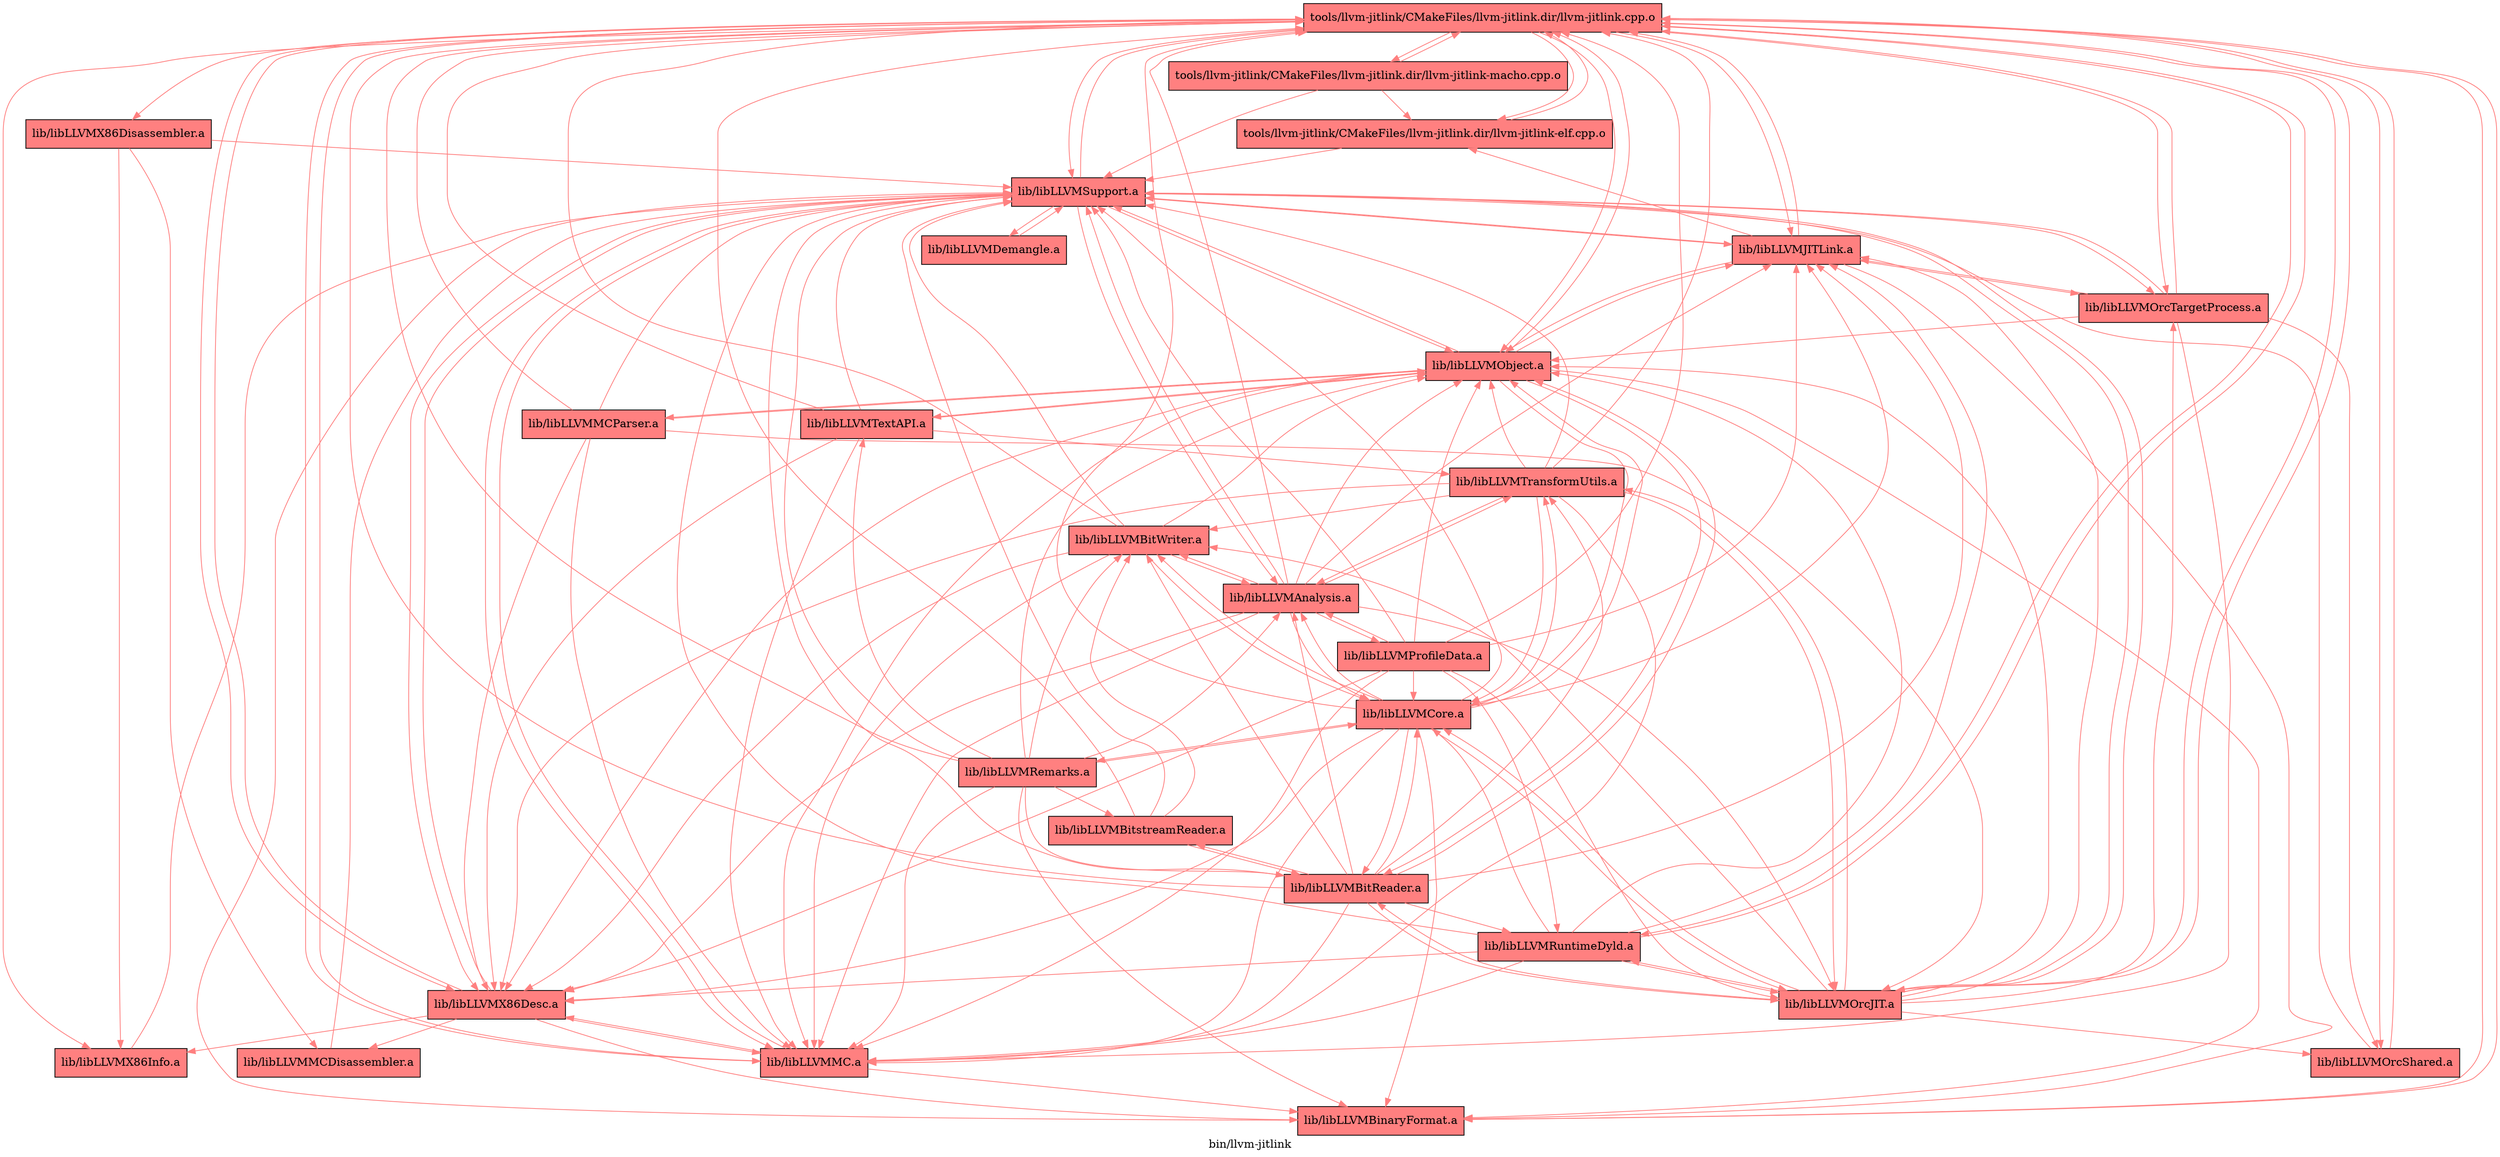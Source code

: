 digraph "bin/llvm-jitlink" {
	label="bin/llvm-jitlink";

	Node0x563d641dc0f8 [shape=record,shape=record,style=filled,fillcolor="1.000000 0.5 1",label="{tools/llvm-jitlink/CMakeFiles/llvm-jitlink.dir/llvm-jitlink.cpp.o}"];
	Node0x563d641dc0f8 -> Node0x563d641dbe28[color="1.000000 0.5 1"];
	Node0x563d641dc0f8 -> Node0x563d641dc5a8[color="1.000000 0.5 1"];
	Node0x563d641dc0f8 -> Node0x563d641d3ea8[color="1.000000 0.5 1"];
	Node0x563d641dc0f8 -> Node0x563d641d2f58[color="1.000000 0.5 1"];
	Node0x563d641dc0f8 -> Node0x563d641d3688[color="1.000000 0.5 1"];
	Node0x563d641dc0f8 -> Node0x563d641d27d8[color="1.000000 0.5 1"];
	Node0x563d641dc0f8 -> Node0x563d641d1dd8[color="1.000000 0.5 1"];
	Node0x563d641dc0f8 -> Node0x563d641d23c8[color="1.000000 0.5 1"];
	Node0x563d641dc0f8 -> Node0x563d641d13d8[color="1.000000 0.5 1"];
	Node0x563d641dc0f8 -> Node0x563d641d02a8[color="1.000000 0.5 1"];
	Node0x563d641dc0f8 -> Node0x563d641d1928[color="1.000000 0.5 1"];
	Node0x563d641dc0f8 -> Node0x563d641d09d8[color="1.000000 0.5 1"];
	Node0x563d641dc0f8 -> Node0x563d641d0e88[color="1.000000 0.5 1"];
	Node0x563d641dc0f8 -> Node0x563d641cfd58[color="1.000000 0.5 1"];
	Node0x563d641dbe28 [shape=record,shape=record,style=filled,fillcolor="1.000000 0.5 1",label="{tools/llvm-jitlink/CMakeFiles/llvm-jitlink.dir/llvm-jitlink-elf.cpp.o}"];
	Node0x563d641dbe28 -> Node0x563d641dc0f8[color="1.000000 0.5 1"];
	Node0x563d641dbe28 -> Node0x563d641d02a8[color="1.000000 0.5 1"];
	Node0x563d641dc5a8 [shape=record,shape=record,style=filled,fillcolor="1.000000 0.5 1",label="{tools/llvm-jitlink/CMakeFiles/llvm-jitlink.dir/llvm-jitlink-macho.cpp.o}"];
	Node0x563d641dc5a8 -> Node0x563d641dc0f8[color="1.000000 0.5 1"];
	Node0x563d641dc5a8 -> Node0x563d641dbe28[color="1.000000 0.5 1"];
	Node0x563d641dc5a8 -> Node0x563d641d02a8[color="1.000000 0.5 1"];
	Node0x563d641d3ea8 [shape=record,shape=record,style=filled,fillcolor="1.000000 0.5 1",label="{lib/libLLVMX86Desc.a}"];
	Node0x563d641d3ea8 -> Node0x563d641d3688[color="1.000000 0.5 1"];
	Node0x563d641d3ea8 -> Node0x563d641d23c8[color="1.000000 0.5 1"];
	Node0x563d641d3ea8 -> Node0x563d641d02a8[color="1.000000 0.5 1"];
	Node0x563d641d3ea8 -> Node0x563d641cf358[color="1.000000 0.5 1"];
	Node0x563d641d3ea8 -> Node0x563d641dc0f8[color="1.000000 0.5 1"];
	Node0x563d641d3ea8 -> Node0x563d641d27d8[color="1.000000 0.5 1"];
	Node0x563d641d2f58 [shape=record,shape=record,style=filled,fillcolor="1.000000 0.5 1",label="{lib/libLLVMX86Disassembler.a}"];
	Node0x563d641d2f58 -> Node0x563d641d3688[color="1.000000 0.5 1"];
	Node0x563d641d2f58 -> Node0x563d641d02a8[color="1.000000 0.5 1"];
	Node0x563d641d2f58 -> Node0x563d641cf358[color="1.000000 0.5 1"];
	Node0x563d641d3688 [shape=record,shape=record,style=filled,fillcolor="1.000000 0.5 1",label="{lib/libLLVMX86Info.a}"];
	Node0x563d641d3688 -> Node0x563d641d02a8[color="1.000000 0.5 1"];
	Node0x563d641d27d8 [shape=record,shape=record,style=filled,fillcolor="1.000000 0.5 1",label="{lib/libLLVMBinaryFormat.a}"];
	Node0x563d641d27d8 -> Node0x563d641d02a8[color="1.000000 0.5 1"];
	Node0x563d641d27d8 -> Node0x563d641dc0f8[color="1.000000 0.5 1"];
	Node0x563d641d1dd8 [shape=record,shape=record,style=filled,fillcolor="1.000000 0.5 1",label="{lib/libLLVMJITLink.a}"];
	Node0x563d641d1dd8 -> Node0x563d641dc0f8[color="1.000000 0.5 1"];
	Node0x563d641d1dd8 -> Node0x563d641d27d8[color="1.000000 0.5 1"];
	Node0x563d641d1dd8 -> Node0x563d641d02a8[color="1.000000 0.5 1"];
	Node0x563d641d1dd8 -> Node0x563d641dbe28[color="1.000000 0.5 1"];
	Node0x563d641d1dd8 -> Node0x563d641d13d8[color="1.000000 0.5 1"];
	Node0x563d641d1dd8 -> Node0x563d641d0e88[color="1.000000 0.5 1"];
	Node0x563d641d23c8 [shape=record,shape=record,style=filled,fillcolor="1.000000 0.5 1",label="{lib/libLLVMMC.a}"];
	Node0x563d641d23c8 -> Node0x563d641d3ea8[color="1.000000 0.5 1"];
	Node0x563d641d23c8 -> Node0x563d641d02a8[color="1.000000 0.5 1"];
	Node0x563d641d23c8 -> Node0x563d641dc0f8[color="1.000000 0.5 1"];
	Node0x563d641d23c8 -> Node0x563d641d27d8[color="1.000000 0.5 1"];
	Node0x563d641d13d8 [shape=record,shape=record,style=filled,fillcolor="1.000000 0.5 1",label="{lib/libLLVMObject.a}"];
	Node0x563d641d13d8 -> Node0x563d641dc0f8[color="1.000000 0.5 1"];
	Node0x563d641d13d8 -> Node0x563d641d27d8[color="1.000000 0.5 1"];
	Node0x563d641d13d8 -> Node0x563d641d02a8[color="1.000000 0.5 1"];
	Node0x563d641d13d8 -> Node0x563d641d1dd8[color="1.000000 0.5 1"];
	Node0x563d641d13d8 -> Node0x563d641d23c8[color="1.000000 0.5 1"];
	Node0x563d641d13d8 -> Node0x563d641d3ea8[color="1.000000 0.5 1"];
	Node0x563d641d13d8 -> Node0x563d641d76e8[color="1.000000 0.5 1"];
	Node0x563d641d13d8 -> Node0x563d641d5348[color="1.000000 0.5 1"];
	Node0x563d641d13d8 -> Node0x563d641d4df8[color="1.000000 0.5 1"];
	Node0x563d641d13d8 -> Node0x563d641d5988[color="1.000000 0.5 1"];
	Node0x563d641d02a8 [shape=record,shape=record,style=filled,fillcolor="1.000000 0.5 1",label="{lib/libLLVMSupport.a}"];
	Node0x563d641d02a8 -> Node0x563d641d23c8[color="1.000000 0.5 1"];
	Node0x563d641d02a8 -> Node0x563d641d13d8[color="1.000000 0.5 1"];
	Node0x563d641d02a8 -> Node0x563d641dc0f8[color="1.000000 0.5 1"];
	Node0x563d641d02a8 -> Node0x563d641d1dd8[color="1.000000 0.5 1"];
	Node0x563d641d02a8 -> Node0x563d641d1928[color="1.000000 0.5 1"];
	Node0x563d641d02a8 -> Node0x563d641d3ea8[color="1.000000 0.5 1"];
	Node0x563d641d02a8 -> Node0x563d641d0e88[color="1.000000 0.5 1"];
	Node0x563d641d02a8 -> Node0x563d641d49e8[color="1.000000 0.5 1"];
	Node0x563d641d02a8 -> Node0x563d641dd598[color="1.000000 0.5 1"];
	Node0x563d641d1928 [shape=record,shape=record,style=filled,fillcolor="1.000000 0.5 1",label="{lib/libLLVMOrcJIT.a}"];
	Node0x563d641d1928 -> Node0x563d641dc0f8[color="1.000000 0.5 1"];
	Node0x563d641d1928 -> Node0x563d641d13d8[color="1.000000 0.5 1"];
	Node0x563d641d1928 -> Node0x563d641d02a8[color="1.000000 0.5 1"];
	Node0x563d641d1928 -> Node0x563d641d09d8[color="1.000000 0.5 1"];
	Node0x563d641d1928 -> Node0x563d641d1dd8[color="1.000000 0.5 1"];
	Node0x563d641d1928 -> Node0x563d641d76e8[color="1.000000 0.5 1"];
	Node0x563d641d1928 -> Node0x563d641cfd58[color="1.000000 0.5 1"];
	Node0x563d641d1928 -> Node0x563d641d0e88[color="1.000000 0.5 1"];
	Node0x563d641d1928 -> Node0x563d641dd6d8[color="1.000000 0.5 1"];
	Node0x563d641d1928 -> Node0x563d641d3b38[color="1.000000 0.5 1"];
	Node0x563d641d1928 -> Node0x563d641d5348[color="1.000000 0.5 1"];
	Node0x563d641d09d8 [shape=record,shape=record,style=filled,fillcolor="1.000000 0.5 1",label="{lib/libLLVMOrcShared.a}"];
	Node0x563d641d09d8 -> Node0x563d641dc0f8[color="1.000000 0.5 1"];
	Node0x563d641d09d8 -> Node0x563d641d02a8[color="1.000000 0.5 1"];
	Node0x563d641d0e88 [shape=record,shape=record,style=filled,fillcolor="1.000000 0.5 1",label="{lib/libLLVMOrcTargetProcess.a}"];
	Node0x563d641d0e88 -> Node0x563d641d1dd8[color="1.000000 0.5 1"];
	Node0x563d641d0e88 -> Node0x563d641d13d8[color="1.000000 0.5 1"];
	Node0x563d641d0e88 -> Node0x563d641d09d8[color="1.000000 0.5 1"];
	Node0x563d641d0e88 -> Node0x563d641d02a8[color="1.000000 0.5 1"];
	Node0x563d641d0e88 -> Node0x563d641dc0f8[color="1.000000 0.5 1"];
	Node0x563d641d0e88 -> Node0x563d641d23c8[color="1.000000 0.5 1"];
	Node0x563d641cfd58 [shape=record,shape=record,style=filled,fillcolor="1.000000 0.5 1",label="{lib/libLLVMRuntimeDyld.a}"];
	Node0x563d641cfd58 -> Node0x563d641dc0f8[color="1.000000 0.5 1"];
	Node0x563d641cfd58 -> Node0x563d641d02a8[color="1.000000 0.5 1"];
	Node0x563d641cfd58 -> Node0x563d641d13d8[color="1.000000 0.5 1"];
	Node0x563d641cfd58 -> Node0x563d641d76e8[color="1.000000 0.5 1"];
	Node0x563d641cfd58 -> Node0x563d641d23c8[color="1.000000 0.5 1"];
	Node0x563d641cfd58 -> Node0x563d641d1928[color="1.000000 0.5 1"];
	Node0x563d641cfd58 -> Node0x563d641d3ea8[color="1.000000 0.5 1"];
	Node0x563d641cfd58 -> Node0x563d641d1dd8[color="1.000000 0.5 1"];
	Node0x563d641cf358 [shape=record,shape=record,style=filled,fillcolor="1.000000 0.5 1",label="{lib/libLLVMMCDisassembler.a}"];
	Node0x563d641cf358 -> Node0x563d641d02a8[color="1.000000 0.5 1"];
	Node0x563d641d76e8 [shape=record,shape=record,style=filled,fillcolor="1.000000 0.5 1",label="{lib/libLLVMCore.a}"];
	Node0x563d641d76e8 -> Node0x563d641d02a8[color="1.000000 0.5 1"];
	Node0x563d641d76e8 -> Node0x563d641dc0f8[color="1.000000 0.5 1"];
	Node0x563d641d76e8 -> Node0x563d641d23c8[color="1.000000 0.5 1"];
	Node0x563d641d76e8 -> Node0x563d641dd6d8[color="1.000000 0.5 1"];
	Node0x563d641d76e8 -> Node0x563d641d49e8[color="1.000000 0.5 1"];
	Node0x563d641d76e8 -> Node0x563d641d27d8[color="1.000000 0.5 1"];
	Node0x563d641d76e8 -> Node0x563d641d3ea8[color="1.000000 0.5 1"];
	Node0x563d641d76e8 -> Node0x563d641d5348[color="1.000000 0.5 1"];
	Node0x563d641d76e8 -> Node0x563d641d13d8[color="1.000000 0.5 1"];
	Node0x563d641d76e8 -> Node0x563d641d3b38[color="1.000000 0.5 1"];
	Node0x563d641d76e8 -> Node0x563d641dda98[color="1.000000 0.5 1"];
	Node0x563d641d76e8 -> Node0x563d641d1dd8[color="1.000000 0.5 1"];
	Node0x563d641d76e8 -> Node0x563d641d1928[color="1.000000 0.5 1"];
	Node0x563d641d5348 [shape=record,shape=record,style=filled,fillcolor="1.000000 0.5 1",label="{lib/libLLVMBitReader.a}"];
	Node0x563d641d5348 -> Node0x563d641dc0f8[color="1.000000 0.5 1"];
	Node0x563d641d5348 -> Node0x563d641d13d8[color="1.000000 0.5 1"];
	Node0x563d641d5348 -> Node0x563d641d23c8[color="1.000000 0.5 1"];
	Node0x563d641d5348 -> Node0x563d641d3b38[color="1.000000 0.5 1"];
	Node0x563d641d5348 -> Node0x563d641d02a8[color="1.000000 0.5 1"];
	Node0x563d641d5348 -> Node0x563d641d1928[color="1.000000 0.5 1"];
	Node0x563d641d5348 -> Node0x563d641d76e8[color="1.000000 0.5 1"];
	Node0x563d641d5348 -> Node0x563d641d49e8[color="1.000000 0.5 1"];
	Node0x563d641d5348 -> Node0x563d641ddf98[color="1.000000 0.5 1"];
	Node0x563d641d5348 -> Node0x563d641d1dd8[color="1.000000 0.5 1"];
	Node0x563d641d5348 -> Node0x563d641cfd58[color="1.000000 0.5 1"];
	Node0x563d641d5348 -> Node0x563d641dd6d8[color="1.000000 0.5 1"];
	Node0x563d641d4df8 [shape=record,shape=record,style=filled,fillcolor="1.000000 0.5 1",label="{lib/libLLVMMCParser.a}"];
	Node0x563d641d4df8 -> Node0x563d641dc0f8[color="1.000000 0.5 1"];
	Node0x563d641d4df8 -> Node0x563d641d3ea8[color="1.000000 0.5 1"];
	Node0x563d641d4df8 -> Node0x563d641d13d8[color="1.000000 0.5 1"];
	Node0x563d641d4df8 -> Node0x563d641d23c8[color="1.000000 0.5 1"];
	Node0x563d641d4df8 -> Node0x563d641d02a8[color="1.000000 0.5 1"];
	Node0x563d641d4df8 -> Node0x563d641d1928[color="1.000000 0.5 1"];
	Node0x563d641d5988 [shape=record,shape=record,style=filled,fillcolor="1.000000 0.5 1",label="{lib/libLLVMTextAPI.a}"];
	Node0x563d641d5988 -> Node0x563d641d02a8[color="1.000000 0.5 1"];
	Node0x563d641d5988 -> Node0x563d641dc0f8[color="1.000000 0.5 1"];
	Node0x563d641d5988 -> Node0x563d641d13d8[color="1.000000 0.5 1"];
	Node0x563d641d5988 -> Node0x563d641d23c8[color="1.000000 0.5 1"];
	Node0x563d641d5988 -> Node0x563d641d3b38[color="1.000000 0.5 1"];
	Node0x563d641d5988 -> Node0x563d641d3ea8[color="1.000000 0.5 1"];
	Node0x563d641dd6d8 [shape=record,shape=record,style=filled,fillcolor="1.000000 0.5 1",label="{lib/libLLVMBitWriter.a}"];
	Node0x563d641dd6d8 -> Node0x563d641dc0f8[color="1.000000 0.5 1"];
	Node0x563d641dd6d8 -> Node0x563d641d3ea8[color="1.000000 0.5 1"];
	Node0x563d641dd6d8 -> Node0x563d641d23c8[color="1.000000 0.5 1"];
	Node0x563d641dd6d8 -> Node0x563d641d13d8[color="1.000000 0.5 1"];
	Node0x563d641dd6d8 -> Node0x563d641d02a8[color="1.000000 0.5 1"];
	Node0x563d641dd6d8 -> Node0x563d641d76e8[color="1.000000 0.5 1"];
	Node0x563d641dd6d8 -> Node0x563d641d49e8[color="1.000000 0.5 1"];
	Node0x563d641d3b38 [shape=record,shape=record,style=filled,fillcolor="1.000000 0.5 1",label="{lib/libLLVMTransformUtils.a}"];
	Node0x563d641d3b38 -> Node0x563d641d1928[color="1.000000 0.5 1"];
	Node0x563d641d3b38 -> Node0x563d641d02a8[color="1.000000 0.5 1"];
	Node0x563d641d3b38 -> Node0x563d641d76e8[color="1.000000 0.5 1"];
	Node0x563d641d3b38 -> Node0x563d641dd6d8[color="1.000000 0.5 1"];
	Node0x563d641d3b38 -> Node0x563d641d49e8[color="1.000000 0.5 1"];
	Node0x563d641d3b38 -> Node0x563d641d23c8[color="1.000000 0.5 1"];
	Node0x563d641d3b38 -> Node0x563d641dc0f8[color="1.000000 0.5 1"];
	Node0x563d641d3b38 -> Node0x563d641d3ea8[color="1.000000 0.5 1"];
	Node0x563d641d3b38 -> Node0x563d641d13d8[color="1.000000 0.5 1"];
	Node0x563d641d49e8 [shape=record,shape=record,style=filled,fillcolor="1.000000 0.5 1",label="{lib/libLLVMAnalysis.a}"];
	Node0x563d641d49e8 -> Node0x563d641dc0f8[color="1.000000 0.5 1"];
	Node0x563d641d49e8 -> Node0x563d641d02a8[color="1.000000 0.5 1"];
	Node0x563d641d49e8 -> Node0x563d641d3b38[color="1.000000 0.5 1"];
	Node0x563d641d49e8 -> Node0x563d641d76e8[color="1.000000 0.5 1"];
	Node0x563d641d49e8 -> Node0x563d641d23c8[color="1.000000 0.5 1"];
	Node0x563d641d49e8 -> Node0x563d641dd6d8[color="1.000000 0.5 1"];
	Node0x563d641d49e8 -> Node0x563d641d13d8[color="1.000000 0.5 1"];
	Node0x563d641d49e8 -> Node0x563d641d3ea8[color="1.000000 0.5 1"];
	Node0x563d641d49e8 -> Node0x563d641d1928[color="1.000000 0.5 1"];
	Node0x563d641d49e8 -> Node0x563d641d5e38[color="1.000000 0.5 1"];
	Node0x563d641d49e8 -> Node0x563d641d1dd8[color="1.000000 0.5 1"];
	Node0x563d641d5e38 [shape=record,shape=record,style=filled,fillcolor="1.000000 0.5 1",label="{lib/libLLVMProfileData.a}"];
	Node0x563d641d5e38 -> Node0x563d641dc0f8[color="1.000000 0.5 1"];
	Node0x563d641d5e38 -> Node0x563d641d3ea8[color="1.000000 0.5 1"];
	Node0x563d641d5e38 -> Node0x563d641d23c8[color="1.000000 0.5 1"];
	Node0x563d641d5e38 -> Node0x563d641d02a8[color="1.000000 0.5 1"];
	Node0x563d641d5e38 -> Node0x563d641d76e8[color="1.000000 0.5 1"];
	Node0x563d641d5e38 -> Node0x563d641d49e8[color="1.000000 0.5 1"];
	Node0x563d641d5e38 -> Node0x563d641d13d8[color="1.000000 0.5 1"];
	Node0x563d641d5e38 -> Node0x563d641cfd58[color="1.000000 0.5 1"];
	Node0x563d641d5e38 -> Node0x563d641d1dd8[color="1.000000 0.5 1"];
	Node0x563d641d5e38 -> Node0x563d641d1928[color="1.000000 0.5 1"];
	Node0x563d641ddf98 [shape=record,shape=record,style=filled,fillcolor="1.000000 0.5 1",label="{lib/libLLVMBitstreamReader.a}"];
	Node0x563d641ddf98 -> Node0x563d641dc0f8[color="1.000000 0.5 1"];
	Node0x563d641ddf98 -> Node0x563d641d02a8[color="1.000000 0.5 1"];
	Node0x563d641ddf98 -> Node0x563d641dd6d8[color="1.000000 0.5 1"];
	Node0x563d641ddf98 -> Node0x563d641d5348[color="1.000000 0.5 1"];
	Node0x563d641dd598 [shape=record,shape=record,style=filled,fillcolor="1.000000 0.5 1",label="{lib/libLLVMDemangle.a}"];
	Node0x563d641dd598 -> Node0x563d641d02a8[color="1.000000 0.5 1"];
	Node0x563d641dda98 [shape=record,shape=record,style=filled,fillcolor="1.000000 0.5 1",label="{lib/libLLVMRemarks.a}"];
	Node0x563d641dda98 -> Node0x563d641d02a8[color="1.000000 0.5 1"];
	Node0x563d641dda98 -> Node0x563d641dc0f8[color="1.000000 0.5 1"];
	Node0x563d641dda98 -> Node0x563d641dd6d8[color="1.000000 0.5 1"];
	Node0x563d641dda98 -> Node0x563d641d49e8[color="1.000000 0.5 1"];
	Node0x563d641dda98 -> Node0x563d641d23c8[color="1.000000 0.5 1"];
	Node0x563d641dda98 -> Node0x563d641d76e8[color="1.000000 0.5 1"];
	Node0x563d641dda98 -> Node0x563d641d13d8[color="1.000000 0.5 1"];
	Node0x563d641dda98 -> Node0x563d641d27d8[color="1.000000 0.5 1"];
	Node0x563d641dda98 -> Node0x563d641d5348[color="1.000000 0.5 1"];
	Node0x563d641dda98 -> Node0x563d641ddf98[color="1.000000 0.5 1"];
	Node0x563d641dda98 -> Node0x563d641d5988[color="1.000000 0.5 1"];
}
